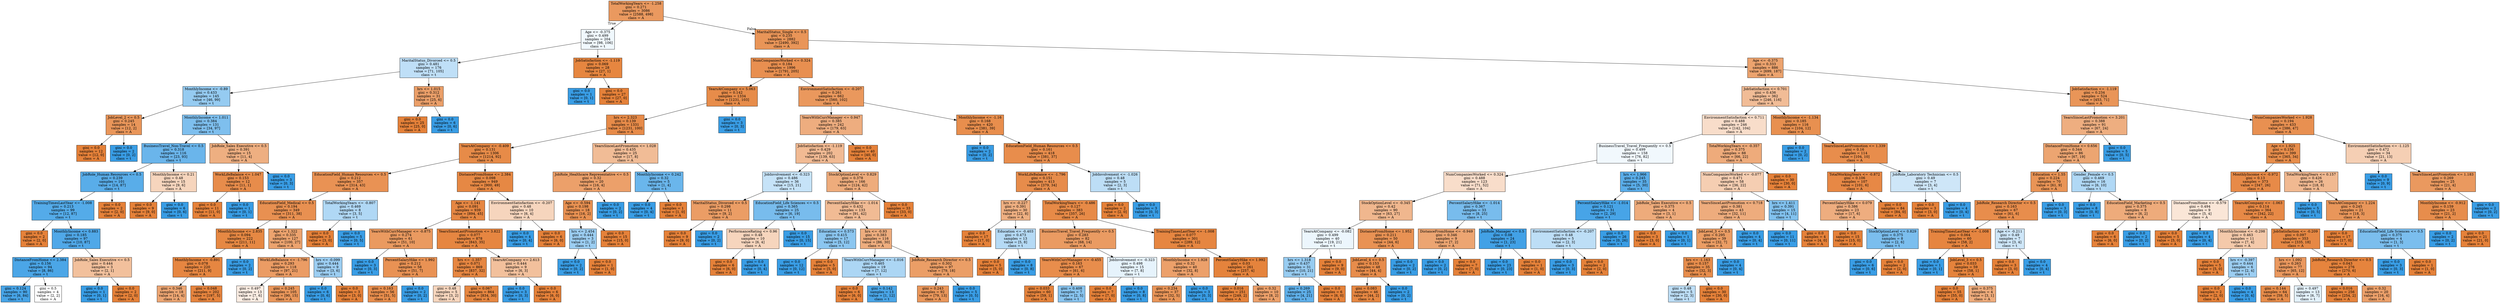 digraph Tree {
node [shape=box, style="filled", color="black"] ;
0 [label="TotalWorkingYears <= -1.258\ngini = 0.271\nsamples = 3086\nvalue = [2588, 498]\nclass = A", fillcolor="#ea995f"] ;
1 [label="Age <= -0.375\ngini = 0.499\nsamples = 204\nvalue = [98, 106]\nclass = t", fillcolor="#f0f8fd"] ;
0 -> 1 [labeldistance=2.5, labelangle=45, headlabel="True"] ;
2 [label="MaritalStatus_Divorced <= 0.5\ngini = 0.481\nsamples = 176\nvalue = [71, 105]\nclass = t", fillcolor="#bfdff7"] ;
1 -> 2 ;
3 [label="MonthlyIncome <= -0.89\ngini = 0.433\nsamples = 145\nvalue = [46, 99]\nclass = t", fillcolor="#95cbf1"] ;
2 -> 3 ;
4 [label="JobLevel_2 <= 0.5\ngini = 0.245\nsamples = 14\nvalue = [12, 2]\nclass = A", fillcolor="#e9965a"] ;
3 -> 4 ;
5 [label="gini = 0.0\nsamples = 12\nvalue = [12, 0]\nclass = A", fillcolor="#e58139"] ;
4 -> 5 ;
6 [label="gini = 0.0\nsamples = 2\nvalue = [0, 2]\nclass = t", fillcolor="#399de5"] ;
4 -> 6 ;
7 [label="MonthlyIncome <= 1.011\ngini = 0.384\nsamples = 131\nvalue = [34, 97]\nclass = t", fillcolor="#7ebfee"] ;
3 -> 7 ;
8 [label="BusinessTravel_Non-Travel <= 0.5\ngini = 0.318\nsamples = 116\nvalue = [23, 93]\nclass = t", fillcolor="#6ab5eb"] ;
7 -> 8 ;
9 [label="JobRole_Human Resources <= 0.5\ngini = 0.239\nsamples = 101\nvalue = [14, 87]\nclass = t", fillcolor="#59ade9"] ;
8 -> 9 ;
10 [label="TrainingTimesLastYear <= -1.008\ngini = 0.213\nsamples = 99\nvalue = [12, 87]\nclass = t", fillcolor="#54abe9"] ;
9 -> 10 ;
11 [label="gini = 0.0\nsamples = 2\nvalue = [2, 0]\nclass = A", fillcolor="#e58139"] ;
10 -> 11 ;
12 [label="MonthlyIncome <= 0.883\ngini = 0.185\nsamples = 97\nvalue = [10, 87]\nclass = t", fillcolor="#50a8e8"] ;
10 -> 12 ;
13 [label="DistanceFromHome <= 2.384\ngini = 0.156\nsamples = 94\nvalue = [8, 86]\nclass = t", fillcolor="#4ba6e7"] ;
12 -> 13 ;
14 [label="gini = 0.124\nsamples = 90\nvalue = [6, 84]\nclass = t", fillcolor="#47a4e7"] ;
13 -> 14 ;
15 [label="gini = 0.5\nsamples = 4\nvalue = [2, 2]\nclass = A", fillcolor="#ffffff"] ;
13 -> 15 ;
16 [label="JobRole_Sales Executive <= 0.5\ngini = 0.444\nsamples = 3\nvalue = [2, 1]\nclass = A", fillcolor="#f2c09c"] ;
12 -> 16 ;
17 [label="gini = 0.0\nsamples = 1\nvalue = [0, 1]\nclass = t", fillcolor="#399de5"] ;
16 -> 17 ;
18 [label="gini = 0.0\nsamples = 2\nvalue = [2, 0]\nclass = A", fillcolor="#e58139"] ;
16 -> 18 ;
19 [label="gini = 0.0\nsamples = 2\nvalue = [2, 0]\nclass = A", fillcolor="#e58139"] ;
9 -> 19 ;
20 [label="MonthlyIncome <= 0.21\ngini = 0.48\nsamples = 15\nvalue = [9, 6]\nclass = A", fillcolor="#f6d5bd"] ;
8 -> 20 ;
21 [label="gini = 0.0\nsamples = 9\nvalue = [9, 0]\nclass = A", fillcolor="#e58139"] ;
20 -> 21 ;
22 [label="gini = 0.0\nsamples = 6\nvalue = [0, 6]\nclass = t", fillcolor="#399de5"] ;
20 -> 22 ;
23 [label="JobRole_Sales Executive <= 0.5\ngini = 0.391\nsamples = 15\nvalue = [11, 4]\nclass = A", fillcolor="#eeaf81"] ;
7 -> 23 ;
24 [label="WorkLifeBalance <= 1.047\ngini = 0.153\nsamples = 12\nvalue = [11, 1]\nclass = A", fillcolor="#e78c4b"] ;
23 -> 24 ;
25 [label="gini = 0.0\nsamples = 11\nvalue = [11, 0]\nclass = A", fillcolor="#e58139"] ;
24 -> 25 ;
26 [label="gini = 0.0\nsamples = 1\nvalue = [0, 1]\nclass = t", fillcolor="#399de5"] ;
24 -> 26 ;
27 [label="gini = 0.0\nsamples = 3\nvalue = [0, 3]\nclass = t", fillcolor="#399de5"] ;
23 -> 27 ;
28 [label="hrs <= 1.015\ngini = 0.312\nsamples = 31\nvalue = [25, 6]\nclass = A", fillcolor="#eb9f69"] ;
2 -> 28 ;
29 [label="gini = 0.0\nsamples = 25\nvalue = [25, 0]\nclass = A", fillcolor="#e58139"] ;
28 -> 29 ;
30 [label="gini = 0.0\nsamples = 6\nvalue = [0, 6]\nclass = t", fillcolor="#399de5"] ;
28 -> 30 ;
31 [label="JobSatisfaction <= -1.119\ngini = 0.069\nsamples = 28\nvalue = [27, 1]\nclass = A", fillcolor="#e68640"] ;
1 -> 31 ;
32 [label="gini = 0.0\nsamples = 1\nvalue = [0, 1]\nclass = t", fillcolor="#399de5"] ;
31 -> 32 ;
33 [label="gini = 0.0\nsamples = 27\nvalue = [27, 0]\nclass = A", fillcolor="#e58139"] ;
31 -> 33 ;
34 [label="MaritalStatus_Single <= 0.5\ngini = 0.235\nsamples = 2882\nvalue = [2490, 392]\nclass = A", fillcolor="#e99558"] ;
0 -> 34 [labeldistance=2.5, labelangle=-45, headlabel="False"] ;
35 [label="NumCompaniesWorked <= 0.324\ngini = 0.184\nsamples = 1996\nvalue = [1791, 205]\nclass = A", fillcolor="#e88f50"] ;
34 -> 35 ;
36 [label="YearsAtCompany <= 5.063\ngini = 0.142\nsamples = 1334\nvalue = [1231, 103]\nclass = A", fillcolor="#e78c4a"] ;
35 -> 36 ;
37 [label="hrs <= 2.323\ngini = 0.139\nsamples = 1331\nvalue = [1231, 100]\nclass = A", fillcolor="#e78b49"] ;
36 -> 37 ;
38 [label="YearsAtCompany <= -0.409\ngini = 0.131\nsamples = 1306\nvalue = [1214, 92]\nclass = A", fillcolor="#e78b48"] ;
37 -> 38 ;
39 [label="EducationField_Human Resources <= 0.5\ngini = 0.212\nsamples = 357\nvalue = [314, 43]\nclass = A", fillcolor="#e99254"] ;
38 -> 39 ;
40 [label="EducationField_Medical <= 0.5\ngini = 0.194\nsamples = 349\nvalue = [311, 38]\nclass = A", fillcolor="#e89051"] ;
39 -> 40 ;
41 [label="MonthlyIncome <= 2.835\ngini = 0.094\nsamples = 222\nvalue = [211, 11]\nclass = A", fillcolor="#e68843"] ;
40 -> 41 ;
42 [label="MonthlyIncome <= -0.891\ngini = 0.078\nsamples = 220\nvalue = [211, 9]\nclass = A", fillcolor="#e68641"] ;
41 -> 42 ;
43 [label="gini = 0.346\nsamples = 18\nvalue = [14, 4]\nclass = A", fillcolor="#eca572"] ;
42 -> 43 ;
44 [label="gini = 0.048\nsamples = 202\nvalue = [197, 5]\nclass = A", fillcolor="#e6843e"] ;
42 -> 44 ;
45 [label="gini = 0.0\nsamples = 2\nvalue = [0, 2]\nclass = t", fillcolor="#399de5"] ;
41 -> 45 ;
46 [label="Age <= 1.322\ngini = 0.335\nsamples = 127\nvalue = [100, 27]\nclass = A", fillcolor="#eca36e"] ;
40 -> 46 ;
47 [label="WorkLifeBalance <= -1.796\ngini = 0.293\nsamples = 118\nvalue = [97, 21]\nclass = A", fillcolor="#eb9c64"] ;
46 -> 47 ;
48 [label="gini = 0.497\nsamples = 13\nvalue = [7, 6]\nclass = A", fillcolor="#fbede3"] ;
47 -> 48 ;
49 [label="gini = 0.245\nsamples = 105\nvalue = [90, 15]\nclass = A", fillcolor="#e9965a"] ;
47 -> 49 ;
50 [label="hrs <= -0.099\ngini = 0.444\nsamples = 9\nvalue = [3, 6]\nclass = t", fillcolor="#9ccef2"] ;
46 -> 50 ;
51 [label="gini = 0.0\nsamples = 6\nvalue = [0, 6]\nclass = t", fillcolor="#399de5"] ;
50 -> 51 ;
52 [label="gini = 0.0\nsamples = 3\nvalue = [3, 0]\nclass = A", fillcolor="#e58139"] ;
50 -> 52 ;
53 [label="TotalWorkingYears <= -0.807\ngini = 0.469\nsamples = 8\nvalue = [3, 5]\nclass = t", fillcolor="#b0d8f5"] ;
39 -> 53 ;
54 [label="gini = 0.0\nsamples = 3\nvalue = [3, 0]\nclass = A", fillcolor="#e58139"] ;
53 -> 54 ;
55 [label="gini = 0.0\nsamples = 5\nvalue = [0, 5]\nclass = t", fillcolor="#399de5"] ;
53 -> 55 ;
56 [label="DistanceFromHome <= 2.384\ngini = 0.098\nsamples = 949\nvalue = [900, 49]\nclass = A", fillcolor="#e68844"] ;
38 -> 56 ;
57 [label="Age <= -1.141\ngini = 0.091\nsamples = 939\nvalue = [894, 45]\nclass = A", fillcolor="#e68743"] ;
56 -> 57 ;
58 [label="YearsWithCurrManager <= -0.875\ngini = 0.274\nsamples = 61\nvalue = [51, 10]\nclass = A", fillcolor="#ea9a60"] ;
57 -> 58 ;
59 [label="gini = 0.0\nsamples = 3\nvalue = [0, 3]\nclass = t", fillcolor="#399de5"] ;
58 -> 59 ;
60 [label="PercentSalaryHike <= 1.992\ngini = 0.212\nsamples = 58\nvalue = [51, 7]\nclass = A", fillcolor="#e99254"] ;
58 -> 60 ;
61 [label="gini = 0.163\nsamples = 56\nvalue = [51, 5]\nclass = A", fillcolor="#e88d4c"] ;
60 -> 61 ;
62 [label="gini = 0.0\nsamples = 2\nvalue = [0, 2]\nclass = t", fillcolor="#399de5"] ;
60 -> 62 ;
63 [label="YearsSinceLastPromotion <= 3.822\ngini = 0.077\nsamples = 878\nvalue = [843, 35]\nclass = A", fillcolor="#e68641"] ;
57 -> 63 ;
64 [label="hrs <= -1.357\ngini = 0.071\nsamples = 869\nvalue = [837, 32]\nclass = A", fillcolor="#e68641"] ;
63 -> 64 ;
65 [label="gini = 0.48\nsamples = 5\nvalue = [3, 2]\nclass = A", fillcolor="#f6d5bd"] ;
64 -> 65 ;
66 [label="gini = 0.067\nsamples = 864\nvalue = [834, 30]\nclass = A", fillcolor="#e68640"] ;
64 -> 66 ;
67 [label="YearsAtCompany <= 2.613\ngini = 0.444\nsamples = 9\nvalue = [6, 3]\nclass = A", fillcolor="#f2c09c"] ;
63 -> 67 ;
68 [label="gini = 0.0\nsamples = 3\nvalue = [0, 3]\nclass = t", fillcolor="#399de5"] ;
67 -> 68 ;
69 [label="gini = 0.0\nsamples = 6\nvalue = [6, 0]\nclass = A", fillcolor="#e58139"] ;
67 -> 69 ;
70 [label="EnvironmentSatisfaction <= -0.207\ngini = 0.48\nsamples = 10\nvalue = [6, 4]\nclass = A", fillcolor="#f6d5bd"] ;
56 -> 70 ;
71 [label="gini = 0.0\nsamples = 4\nvalue = [0, 4]\nclass = t", fillcolor="#399de5"] ;
70 -> 71 ;
72 [label="gini = 0.0\nsamples = 6\nvalue = [6, 0]\nclass = A", fillcolor="#e58139"] ;
70 -> 72 ;
73 [label="YearsSinceLastPromotion <= 1.028\ngini = 0.435\nsamples = 25\nvalue = [17, 8]\nclass = A", fillcolor="#f1bc96"] ;
37 -> 73 ;
74 [label="JobRole_Healthcare Representative <= 0.5\ngini = 0.32\nsamples = 20\nvalue = [16, 4]\nclass = A", fillcolor="#eca06a"] ;
73 -> 74 ;
75 [label="Age <= -0.594\ngini = 0.198\nsamples = 18\nvalue = [16, 2]\nclass = A", fillcolor="#e89152"] ;
74 -> 75 ;
76 [label="hrs <= 2.454\ngini = 0.444\nsamples = 3\nvalue = [1, 2]\nclass = t", fillcolor="#9ccef2"] ;
75 -> 76 ;
77 [label="gini = 0.0\nsamples = 2\nvalue = [0, 2]\nclass = t", fillcolor="#399de5"] ;
76 -> 77 ;
78 [label="gini = 0.0\nsamples = 1\nvalue = [1, 0]\nclass = A", fillcolor="#e58139"] ;
76 -> 78 ;
79 [label="gini = 0.0\nsamples = 15\nvalue = [15, 0]\nclass = A", fillcolor="#e58139"] ;
75 -> 79 ;
80 [label="gini = 0.0\nsamples = 2\nvalue = [0, 2]\nclass = t", fillcolor="#399de5"] ;
74 -> 80 ;
81 [label="MonthlyIncome <= 0.242\ngini = 0.32\nsamples = 5\nvalue = [1, 4]\nclass = t", fillcolor="#6ab6ec"] ;
73 -> 81 ;
82 [label="gini = 0.0\nsamples = 4\nvalue = [0, 4]\nclass = t", fillcolor="#399de5"] ;
81 -> 82 ;
83 [label="gini = 0.0\nsamples = 1\nvalue = [1, 0]\nclass = A", fillcolor="#e58139"] ;
81 -> 83 ;
84 [label="gini = 0.0\nsamples = 3\nvalue = [0, 3]\nclass = t", fillcolor="#399de5"] ;
36 -> 84 ;
85 [label="EnvironmentSatisfaction <= -0.207\ngini = 0.261\nsamples = 662\nvalue = [560, 102]\nclass = A", fillcolor="#ea985d"] ;
35 -> 85 ;
86 [label="YearsWithCurrManager <= 0.947\ngini = 0.385\nsamples = 242\nvalue = [179, 63]\nclass = A", fillcolor="#eead7f"] ;
85 -> 86 ;
87 [label="JobSatisfaction <= -1.119\ngini = 0.429\nsamples = 202\nvalue = [139, 63]\nclass = A", fillcolor="#f1ba93"] ;
86 -> 87 ;
88 [label="JobInvolvement <= -0.323\ngini = 0.486\nsamples = 36\nvalue = [15, 21]\nclass = t", fillcolor="#c6e3f8"] ;
87 -> 88 ;
89 [label="MaritalStatus_Divorced <= 0.5\ngini = 0.298\nsamples = 11\nvalue = [9, 2]\nclass = A", fillcolor="#eb9d65"] ;
88 -> 89 ;
90 [label="gini = 0.0\nsamples = 9\nvalue = [9, 0]\nclass = A", fillcolor="#e58139"] ;
89 -> 90 ;
91 [label="gini = 0.0\nsamples = 2\nvalue = [0, 2]\nclass = t", fillcolor="#399de5"] ;
89 -> 91 ;
92 [label="EducationField_Life Sciences <= 0.5\ngini = 0.365\nsamples = 25\nvalue = [6, 19]\nclass = t", fillcolor="#78bced"] ;
88 -> 92 ;
93 [label="PerformanceRating <= 0.96\ngini = 0.48\nsamples = 10\nvalue = [6, 4]\nclass = A", fillcolor="#f6d5bd"] ;
92 -> 93 ;
94 [label="gini = 0.0\nsamples = 6\nvalue = [6, 0]\nclass = A", fillcolor="#e58139"] ;
93 -> 94 ;
95 [label="gini = 0.0\nsamples = 4\nvalue = [0, 4]\nclass = t", fillcolor="#399de5"] ;
93 -> 95 ;
96 [label="gini = 0.0\nsamples = 15\nvalue = [0, 15]\nclass = t", fillcolor="#399de5"] ;
92 -> 96 ;
97 [label="StockOptionLevel <= 0.829\ngini = 0.378\nsamples = 166\nvalue = [124, 42]\nclass = A", fillcolor="#eeac7c"] ;
87 -> 97 ;
98 [label="PercentSalaryHike <= -1.014\ngini = 0.432\nsamples = 133\nvalue = [91, 42]\nclass = A", fillcolor="#f1bb94"] ;
97 -> 98 ;
99 [label="Education <= 0.573\ngini = 0.415\nsamples = 17\nvalue = [5, 12]\nclass = t", fillcolor="#8bc6f0"] ;
98 -> 99 ;
100 [label="gini = 0.0\nsamples = 12\nvalue = [0, 12]\nclass = t", fillcolor="#399de5"] ;
99 -> 100 ;
101 [label="gini = 0.0\nsamples = 5\nvalue = [5, 0]\nclass = A", fillcolor="#e58139"] ;
99 -> 101 ;
102 [label="hrs <= -0.93\ngini = 0.383\nsamples = 116\nvalue = [86, 30]\nclass = A", fillcolor="#eead7e"] ;
98 -> 102 ;
103 [label="YearsWithCurrManager <= -1.016\ngini = 0.465\nsamples = 19\nvalue = [7, 12]\nclass = t", fillcolor="#acd6f4"] ;
102 -> 103 ;
104 [label="gini = 0.0\nsamples = 6\nvalue = [6, 0]\nclass = A", fillcolor="#e58139"] ;
103 -> 104 ;
105 [label="gini = 0.142\nsamples = 13\nvalue = [1, 12]\nclass = t", fillcolor="#49a5e7"] ;
103 -> 105 ;
106 [label="JobRole_Research Director <= 0.5\ngini = 0.302\nsamples = 97\nvalue = [79, 18]\nclass = A", fillcolor="#eb9e66"] ;
102 -> 106 ;
107 [label="gini = 0.243\nsamples = 92\nvalue = [79, 13]\nclass = A", fillcolor="#e9965a"] ;
106 -> 107 ;
108 [label="gini = 0.0\nsamples = 5\nvalue = [0, 5]\nclass = t", fillcolor="#399de5"] ;
106 -> 108 ;
109 [label="gini = 0.0\nsamples = 33\nvalue = [33, 0]\nclass = A", fillcolor="#e58139"] ;
97 -> 109 ;
110 [label="gini = 0.0\nsamples = 40\nvalue = [40, 0]\nclass = A", fillcolor="#e58139"] ;
86 -> 110 ;
111 [label="MonthlyIncome <= -1.16\ngini = 0.168\nsamples = 420\nvalue = [381, 39]\nclass = A", fillcolor="#e88e4d"] ;
85 -> 111 ;
112 [label="gini = 0.0\nsamples = 2\nvalue = [0, 2]\nclass = t", fillcolor="#399de5"] ;
111 -> 112 ;
113 [label="EducationField_Human Resources <= 0.5\ngini = 0.161\nsamples = 418\nvalue = [381, 37]\nclass = A", fillcolor="#e88d4c"] ;
111 -> 113 ;
114 [label="WorkLifeBalance <= -1.796\ngini = 0.151\nsamples = 413\nvalue = [379, 34]\nclass = A", fillcolor="#e78c4b"] ;
113 -> 114 ;
115 [label="hrs <= -0.227\ngini = 0.391\nsamples = 30\nvalue = [22, 8]\nclass = A", fillcolor="#eeaf81"] ;
114 -> 115 ;
116 [label="gini = 0.0\nsamples = 17\nvalue = [17, 0]\nclass = A", fillcolor="#e58139"] ;
115 -> 116 ;
117 [label="Education <= -0.403\ngini = 0.473\nsamples = 13\nvalue = [5, 8]\nclass = t", fillcolor="#b5daf5"] ;
115 -> 117 ;
118 [label="gini = 0.0\nsamples = 5\nvalue = [5, 0]\nclass = A", fillcolor="#e58139"] ;
117 -> 118 ;
119 [label="gini = 0.0\nsamples = 8\nvalue = [0, 8]\nclass = t", fillcolor="#399de5"] ;
117 -> 119 ;
120 [label="TotalWorkingYears <= -0.486\ngini = 0.127\nsamples = 383\nvalue = [357, 26]\nclass = A", fillcolor="#e78a47"] ;
114 -> 120 ;
121 [label="BusinessTravel_Travel_Frequently <= 0.5\ngini = 0.283\nsamples = 82\nvalue = [68, 14]\nclass = A", fillcolor="#ea9b62"] ;
120 -> 121 ;
122 [label="YearsWithCurrManager <= -0.455\ngini = 0.163\nsamples = 67\nvalue = [61, 6]\nclass = A", fillcolor="#e88d4c"] ;
121 -> 122 ;
123 [label="gini = 0.033\nsamples = 60\nvalue = [59, 1]\nclass = A", fillcolor="#e5833c"] ;
122 -> 123 ;
124 [label="gini = 0.408\nsamples = 7\nvalue = [2, 5]\nclass = t", fillcolor="#88c4ef"] ;
122 -> 124 ;
125 [label="JobInvolvement <= -0.323\ngini = 0.498\nsamples = 15\nvalue = [7, 8]\nclass = t", fillcolor="#e6f3fc"] ;
121 -> 125 ;
126 [label="gini = 0.0\nsamples = 7\nvalue = [7, 0]\nclass = A", fillcolor="#e58139"] ;
125 -> 126 ;
127 [label="gini = 0.0\nsamples = 8\nvalue = [0, 8]\nclass = t", fillcolor="#399de5"] ;
125 -> 127 ;
128 [label="TrainingTimesLastYear <= -1.008\ngini = 0.077\nsamples = 301\nvalue = [289, 12]\nclass = A", fillcolor="#e68641"] ;
120 -> 128 ;
129 [label="MonthlyIncome <= 1.928\ngini = 0.32\nsamples = 40\nvalue = [32, 8]\nclass = A", fillcolor="#eca06a"] ;
128 -> 129 ;
130 [label="gini = 0.234\nsamples = 37\nvalue = [32, 5]\nclass = A", fillcolor="#e99558"] ;
129 -> 130 ;
131 [label="gini = 0.0\nsamples = 3\nvalue = [0, 3]\nclass = t", fillcolor="#399de5"] ;
129 -> 131 ;
132 [label="PercentSalaryHike <= 1.992\ngini = 0.03\nsamples = 261\nvalue = [257, 4]\nclass = A", fillcolor="#e5833c"] ;
128 -> 132 ;
133 [label="gini = 0.016\nsamples = 251\nvalue = [249, 2]\nclass = A", fillcolor="#e5823b"] ;
132 -> 133 ;
134 [label="gini = 0.32\nsamples = 10\nvalue = [8, 2]\nclass = A", fillcolor="#eca06a"] ;
132 -> 134 ;
135 [label="JobInvolvement <= -1.026\ngini = 0.48\nsamples = 5\nvalue = [2, 3]\nclass = t", fillcolor="#bddef6"] ;
113 -> 135 ;
136 [label="gini = 0.0\nsamples = 2\nvalue = [2, 0]\nclass = A", fillcolor="#e58139"] ;
135 -> 136 ;
137 [label="gini = 0.0\nsamples = 3\nvalue = [0, 3]\nclass = t", fillcolor="#399de5"] ;
135 -> 137 ;
138 [label="Age <= -0.375\ngini = 0.333\nsamples = 886\nvalue = [699, 187]\nclass = A", fillcolor="#eca36e"] ;
34 -> 138 ;
139 [label="JobSatisfaction <= 0.701\ngini = 0.436\nsamples = 362\nvalue = [246, 116]\nclass = A", fillcolor="#f1bc96"] ;
138 -> 139 ;
140 [label="EnvironmentSatisfaction <= 0.711\ngini = 0.488\nsamples = 246\nvalue = [142, 104]\nclass = A", fillcolor="#f8ddca"] ;
139 -> 140 ;
141 [label="BusinessTravel_Travel_Frequently <= 0.5\ngini = 0.499\nsamples = 158\nvalue = [76, 82]\nclass = t", fillcolor="#f1f8fd"] ;
140 -> 141 ;
142 [label="NumCompaniesWorked <= 0.324\ngini = 0.488\nsamples = 123\nvalue = [71, 52]\nclass = A", fillcolor="#f8ddca"] ;
141 -> 142 ;
143 [label="StockOptionLevel <= -0.345\ngini = 0.42\nsamples = 90\nvalue = [63, 27]\nclass = A", fillcolor="#f0b78e"] ;
142 -> 143 ;
144 [label="YearsAtCompany <= -0.082\ngini = 0.499\nsamples = 40\nvalue = [19, 21]\nclass = t", fillcolor="#ecf6fd"] ;
143 -> 144 ;
145 [label="hrs <= 1.318\ngini = 0.437\nsamples = 31\nvalue = [10, 21]\nclass = t", fillcolor="#97ccf1"] ;
144 -> 145 ;
146 [label="gini = 0.269\nsamples = 25\nvalue = [4, 21]\nclass = t", fillcolor="#5fb0ea"] ;
145 -> 146 ;
147 [label="gini = 0.0\nsamples = 6\nvalue = [6, 0]\nclass = A", fillcolor="#e58139"] ;
145 -> 147 ;
148 [label="gini = 0.0\nsamples = 9\nvalue = [9, 0]\nclass = A", fillcolor="#e58139"] ;
144 -> 148 ;
149 [label="DistanceFromHome <= 1.952\ngini = 0.211\nsamples = 50\nvalue = [44, 6]\nclass = A", fillcolor="#e99254"] ;
143 -> 149 ;
150 [label="JobLevel_4 <= 0.5\ngini = 0.153\nsamples = 48\nvalue = [44, 4]\nclass = A", fillcolor="#e78c4b"] ;
149 -> 150 ;
151 [label="gini = 0.083\nsamples = 46\nvalue = [44, 2]\nclass = A", fillcolor="#e68742"] ;
150 -> 151 ;
152 [label="gini = 0.0\nsamples = 2\nvalue = [0, 2]\nclass = t", fillcolor="#399de5"] ;
150 -> 152 ;
153 [label="gini = 0.0\nsamples = 2\nvalue = [0, 2]\nclass = t", fillcolor="#399de5"] ;
149 -> 153 ;
154 [label="PercentSalaryHike <= -1.014\ngini = 0.367\nsamples = 33\nvalue = [8, 25]\nclass = t", fillcolor="#78bced"] ;
142 -> 154 ;
155 [label="DistanceFromHome <= -0.949\ngini = 0.346\nsamples = 9\nvalue = [7, 2]\nclass = A", fillcolor="#eca572"] ;
154 -> 155 ;
156 [label="gini = 0.0\nsamples = 2\nvalue = [0, 2]\nclass = t", fillcolor="#399de5"] ;
155 -> 156 ;
157 [label="gini = 0.0\nsamples = 7\nvalue = [7, 0]\nclass = A", fillcolor="#e58139"] ;
155 -> 157 ;
158 [label="JobRole_Manager <= 0.5\ngini = 0.08\nsamples = 24\nvalue = [1, 23]\nclass = t", fillcolor="#42a1e6"] ;
154 -> 158 ;
159 [label="gini = 0.0\nsamples = 23\nvalue = [0, 23]\nclass = t", fillcolor="#399de5"] ;
158 -> 159 ;
160 [label="gini = 0.0\nsamples = 1\nvalue = [1, 0]\nclass = A", fillcolor="#e58139"] ;
158 -> 160 ;
161 [label="hrs <= 1.966\ngini = 0.245\nsamples = 35\nvalue = [5, 30]\nclass = t", fillcolor="#5aade9"] ;
141 -> 161 ;
162 [label="PercentSalaryHike <= -1.014\ngini = 0.121\nsamples = 31\nvalue = [2, 29]\nclass = t", fillcolor="#47a4e7"] ;
161 -> 162 ;
163 [label="EnvironmentSatisfaction <= -0.207\ngini = 0.48\nsamples = 5\nvalue = [2, 3]\nclass = t", fillcolor="#bddef6"] ;
162 -> 163 ;
164 [label="gini = 0.0\nsamples = 3\nvalue = [0, 3]\nclass = t", fillcolor="#399de5"] ;
163 -> 164 ;
165 [label="gini = 0.0\nsamples = 2\nvalue = [2, 0]\nclass = A", fillcolor="#e58139"] ;
163 -> 165 ;
166 [label="gini = 0.0\nsamples = 26\nvalue = [0, 26]\nclass = t", fillcolor="#399de5"] ;
162 -> 166 ;
167 [label="JobRole_Sales Executive <= 0.5\ngini = 0.375\nsamples = 4\nvalue = [3, 1]\nclass = A", fillcolor="#eeab7b"] ;
161 -> 167 ;
168 [label="gini = 0.0\nsamples = 3\nvalue = [3, 0]\nclass = A", fillcolor="#e58139"] ;
167 -> 168 ;
169 [label="gini = 0.0\nsamples = 1\nvalue = [0, 1]\nclass = t", fillcolor="#399de5"] ;
167 -> 169 ;
170 [label="TotalWorkingYears <= -0.357\ngini = 0.375\nsamples = 88\nvalue = [66, 22]\nclass = A", fillcolor="#eeab7b"] ;
140 -> 170 ;
171 [label="NumCompaniesWorked <= -0.077\ngini = 0.471\nsamples = 58\nvalue = [36, 22]\nclass = A", fillcolor="#f5ceb2"] ;
170 -> 171 ;
172 [label="YearsSinceLastPromotion <= 0.718\ngini = 0.381\nsamples = 43\nvalue = [32, 11]\nclass = A", fillcolor="#eeac7d"] ;
171 -> 172 ;
173 [label="JobLevel_3 <= 0.5\ngini = 0.295\nsamples = 39\nvalue = [32, 7]\nclass = A", fillcolor="#eb9d64"] ;
172 -> 173 ;
174 [label="hrs <= -1.163\ngini = 0.157\nsamples = 35\nvalue = [32, 3]\nclass = A", fillcolor="#e78d4c"] ;
173 -> 174 ;
175 [label="gini = 0.48\nsamples = 5\nvalue = [2, 3]\nclass = t", fillcolor="#bddef6"] ;
174 -> 175 ;
176 [label="gini = 0.0\nsamples = 30\nvalue = [30, 0]\nclass = A", fillcolor="#e58139"] ;
174 -> 176 ;
177 [label="gini = 0.0\nsamples = 4\nvalue = [0, 4]\nclass = t", fillcolor="#399de5"] ;
173 -> 177 ;
178 [label="gini = 0.0\nsamples = 4\nvalue = [0, 4]\nclass = t", fillcolor="#399de5"] ;
172 -> 178 ;
179 [label="hrs <= 1.411\ngini = 0.391\nsamples = 15\nvalue = [4, 11]\nclass = t", fillcolor="#81c1ee"] ;
171 -> 179 ;
180 [label="gini = 0.0\nsamples = 11\nvalue = [0, 11]\nclass = t", fillcolor="#399de5"] ;
179 -> 180 ;
181 [label="gini = 0.0\nsamples = 4\nvalue = [4, 0]\nclass = A", fillcolor="#e58139"] ;
179 -> 181 ;
182 [label="gini = 0.0\nsamples = 30\nvalue = [30, 0]\nclass = A", fillcolor="#e58139"] ;
170 -> 182 ;
183 [label="MonthlyIncome <= -1.134\ngini = 0.185\nsamples = 116\nvalue = [104, 12]\nclass = A", fillcolor="#e89050"] ;
139 -> 183 ;
184 [label="gini = 0.0\nsamples = 2\nvalue = [0, 2]\nclass = t", fillcolor="#399de5"] ;
183 -> 184 ;
185 [label="YearsSinceLastPromotion <= 1.339\ngini = 0.16\nsamples = 114\nvalue = [104, 10]\nclass = A", fillcolor="#e88d4c"] ;
183 -> 185 ;
186 [label="TotalWorkingYears <= -0.872\ngini = 0.106\nsamples = 107\nvalue = [101, 6]\nclass = A", fillcolor="#e78845"] ;
185 -> 186 ;
187 [label="PercentSalaryHike <= 0.079\ngini = 0.386\nsamples = 23\nvalue = [17, 6]\nclass = A", fillcolor="#eead7f"] ;
186 -> 187 ;
188 [label="gini = 0.0\nsamples = 15\nvalue = [15, 0]\nclass = A", fillcolor="#e58139"] ;
187 -> 188 ;
189 [label="StockOptionLevel <= 0.829\ngini = 0.375\nsamples = 8\nvalue = [2, 6]\nclass = t", fillcolor="#7bbeee"] ;
187 -> 189 ;
190 [label="gini = 0.0\nsamples = 6\nvalue = [0, 6]\nclass = t", fillcolor="#399de5"] ;
189 -> 190 ;
191 [label="gini = 0.0\nsamples = 2\nvalue = [2, 0]\nclass = A", fillcolor="#e58139"] ;
189 -> 191 ;
192 [label="gini = 0.0\nsamples = 84\nvalue = [84, 0]\nclass = A", fillcolor="#e58139"] ;
186 -> 192 ;
193 [label="JobRole_Laboratory Technician <= 0.5\ngini = 0.49\nsamples = 7\nvalue = [3, 4]\nclass = t", fillcolor="#cee6f8"] ;
185 -> 193 ;
194 [label="gini = 0.0\nsamples = 3\nvalue = [3, 0]\nclass = A", fillcolor="#e58139"] ;
193 -> 194 ;
195 [label="gini = 0.0\nsamples = 4\nvalue = [0, 4]\nclass = t", fillcolor="#399de5"] ;
193 -> 195 ;
196 [label="JobSatisfaction <= -1.119\ngini = 0.234\nsamples = 524\nvalue = [453, 71]\nclass = A", fillcolor="#e99558"] ;
138 -> 196 ;
197 [label="YearsSinceLastPromotion <= 3.201\ngini = 0.388\nsamples = 91\nvalue = [67, 24]\nclass = A", fillcolor="#eeae80"] ;
196 -> 197 ;
198 [label="DistanceFromHome <= 0.656\ngini = 0.344\nsamples = 86\nvalue = [67, 19]\nclass = A", fillcolor="#eca571"] ;
197 -> 198 ;
199 [label="Education <= 1.55\ngini = 0.224\nsamples = 70\nvalue = [61, 9]\nclass = A", fillcolor="#e99456"] ;
198 -> 199 ;
200 [label="JobRole_Research Director <= 0.5\ngini = 0.163\nsamples = 67\nvalue = [61, 6]\nclass = A", fillcolor="#e88d4c"] ;
199 -> 200 ;
201 [label="TrainingTimesLastYear <= -1.008\ngini = 0.064\nsamples = 60\nvalue = [58, 2]\nclass = A", fillcolor="#e68540"] ;
200 -> 201 ;
202 [label="gini = 0.0\nsamples = 1\nvalue = [0, 1]\nclass = t", fillcolor="#399de5"] ;
201 -> 202 ;
203 [label="JobLevel_3 <= 0.5\ngini = 0.033\nsamples = 59\nvalue = [58, 1]\nclass = A", fillcolor="#e5833c"] ;
201 -> 203 ;
204 [label="gini = 0.0\nsamples = 55\nvalue = [55, 0]\nclass = A", fillcolor="#e58139"] ;
203 -> 204 ;
205 [label="gini = 0.375\nsamples = 4\nvalue = [3, 1]\nclass = A", fillcolor="#eeab7b"] ;
203 -> 205 ;
206 [label="Age <= -0.211\ngini = 0.49\nsamples = 7\nvalue = [3, 4]\nclass = t", fillcolor="#cee6f8"] ;
200 -> 206 ;
207 [label="gini = 0.0\nsamples = 3\nvalue = [3, 0]\nclass = A", fillcolor="#e58139"] ;
206 -> 207 ;
208 [label="gini = 0.0\nsamples = 4\nvalue = [0, 4]\nclass = t", fillcolor="#399de5"] ;
206 -> 208 ;
209 [label="gini = 0.0\nsamples = 3\nvalue = [0, 3]\nclass = t", fillcolor="#399de5"] ;
199 -> 209 ;
210 [label="Gender_Female <= 0.5\ngini = 0.469\nsamples = 16\nvalue = [6, 10]\nclass = t", fillcolor="#b0d8f5"] ;
198 -> 210 ;
211 [label="gini = 0.0\nsamples = 8\nvalue = [0, 8]\nclass = t", fillcolor="#399de5"] ;
210 -> 211 ;
212 [label="EducationField_Marketing <= 0.5\ngini = 0.375\nsamples = 8\nvalue = [6, 2]\nclass = A", fillcolor="#eeab7b"] ;
210 -> 212 ;
213 [label="gini = 0.0\nsamples = 6\nvalue = [6, 0]\nclass = A", fillcolor="#e58139"] ;
212 -> 213 ;
214 [label="gini = 0.0\nsamples = 2\nvalue = [0, 2]\nclass = t", fillcolor="#399de5"] ;
212 -> 214 ;
215 [label="gini = 0.0\nsamples = 5\nvalue = [0, 5]\nclass = t", fillcolor="#399de5"] ;
197 -> 215 ;
216 [label="NumCompaniesWorked <= 1.928\ngini = 0.194\nsamples = 433\nvalue = [386, 47]\nclass = A", fillcolor="#e89051"] ;
196 -> 216 ;
217 [label="Age <= 1.925\ngini = 0.156\nsamples = 399\nvalue = [365, 34]\nclass = A", fillcolor="#e78d4b"] ;
216 -> 217 ;
218 [label="MonthlyIncome <= -0.972\ngini = 0.13\nsamples = 373\nvalue = [347, 26]\nclass = A", fillcolor="#e78a48"] ;
217 -> 218 ;
219 [label="DistanceFromHome <= -0.579\ngini = 0.494\nsamples = 9\nvalue = [5, 4]\nclass = A", fillcolor="#fae6d7"] ;
218 -> 219 ;
220 [label="gini = 0.0\nsamples = 5\nvalue = [5, 0]\nclass = A", fillcolor="#e58139"] ;
219 -> 220 ;
221 [label="gini = 0.0\nsamples = 4\nvalue = [0, 4]\nclass = t", fillcolor="#399de5"] ;
219 -> 221 ;
222 [label="YearsAtCompany <= -1.063\ngini = 0.114\nsamples = 364\nvalue = [342, 22]\nclass = A", fillcolor="#e78946"] ;
218 -> 222 ;
223 [label="MonthlyIncome <= -0.298\ngini = 0.463\nsamples = 11\nvalue = [7, 4]\nclass = A", fillcolor="#f4c9aa"] ;
222 -> 223 ;
224 [label="gini = 0.0\nsamples = 5\nvalue = [5, 0]\nclass = A", fillcolor="#e58139"] ;
223 -> 224 ;
225 [label="hrs <= -0.397\ngini = 0.444\nsamples = 6\nvalue = [2, 4]\nclass = t", fillcolor="#9ccef2"] ;
223 -> 225 ;
226 [label="gini = 0.0\nsamples = 2\nvalue = [2, 0]\nclass = A", fillcolor="#e58139"] ;
225 -> 226 ;
227 [label="gini = 0.0\nsamples = 4\nvalue = [0, 4]\nclass = t", fillcolor="#399de5"] ;
225 -> 227 ;
228 [label="JobSatisfaction <= -0.209\ngini = 0.097\nsamples = 353\nvalue = [335, 18]\nclass = A", fillcolor="#e68844"] ;
222 -> 228 ;
229 [label="hrs <= 1.092\ngini = 0.263\nsamples = 77\nvalue = [65, 12]\nclass = A", fillcolor="#ea985e"] ;
228 -> 229 ;
230 [label="gini = 0.144\nsamples = 64\nvalue = [59, 5]\nclass = A", fillcolor="#e78c4a"] ;
229 -> 230 ;
231 [label="gini = 0.497\nsamples = 13\nvalue = [6, 7]\nclass = t", fillcolor="#e3f1fb"] ;
229 -> 231 ;
232 [label="JobRole_Research Director <= 0.5\ngini = 0.043\nsamples = 276\nvalue = [270, 6]\nclass = A", fillcolor="#e6843d"] ;
228 -> 232 ;
233 [label="gini = 0.016\nsamples = 256\nvalue = [254, 2]\nclass = A", fillcolor="#e5823b"] ;
232 -> 233 ;
234 [label="gini = 0.32\nsamples = 20\nvalue = [16, 4]\nclass = A", fillcolor="#eca06a"] ;
232 -> 234 ;
235 [label="TotalWorkingYears <= 0.157\ngini = 0.426\nsamples = 26\nvalue = [18, 8]\nclass = A", fillcolor="#f1b991"] ;
217 -> 235 ;
236 [label="gini = 0.0\nsamples = 5\nvalue = [0, 5]\nclass = t", fillcolor="#399de5"] ;
235 -> 236 ;
237 [label="YearsAtCompany <= 1.224\ngini = 0.245\nsamples = 21\nvalue = [18, 3]\nclass = A", fillcolor="#e9965a"] ;
235 -> 237 ;
238 [label="gini = 0.0\nsamples = 17\nvalue = [17, 0]\nclass = A", fillcolor="#e58139"] ;
237 -> 238 ;
239 [label="EducationField_Life Sciences <= 0.5\ngini = 0.375\nsamples = 4\nvalue = [1, 3]\nclass = t", fillcolor="#7bbeee"] ;
237 -> 239 ;
240 [label="gini = 0.0\nsamples = 3\nvalue = [0, 3]\nclass = t", fillcolor="#399de5"] ;
239 -> 240 ;
241 [label="gini = 0.0\nsamples = 1\nvalue = [1, 0]\nclass = A", fillcolor="#e58139"] ;
239 -> 241 ;
242 [label="EnvironmentSatisfaction <= -1.125\ngini = 0.472\nsamples = 34\nvalue = [21, 13]\nclass = A", fillcolor="#f5cfb4"] ;
216 -> 242 ;
243 [label="gini = 0.0\nsamples = 9\nvalue = [0, 9]\nclass = t", fillcolor="#399de5"] ;
242 -> 243 ;
244 [label="YearsSinceLastPromotion <= 1.183\ngini = 0.269\nsamples = 25\nvalue = [21, 4]\nclass = A", fillcolor="#ea995f"] ;
242 -> 244 ;
245 [label="MonthlyIncome <= -0.912\ngini = 0.159\nsamples = 23\nvalue = [21, 2]\nclass = A", fillcolor="#e78d4c"] ;
244 -> 245 ;
246 [label="gini = 0.0\nsamples = 2\nvalue = [0, 2]\nclass = t", fillcolor="#399de5"] ;
245 -> 246 ;
247 [label="gini = 0.0\nsamples = 21\nvalue = [21, 0]\nclass = A", fillcolor="#e58139"] ;
245 -> 247 ;
248 [label="gini = 0.0\nsamples = 2\nvalue = [0, 2]\nclass = t", fillcolor="#399de5"] ;
244 -> 248 ;
}